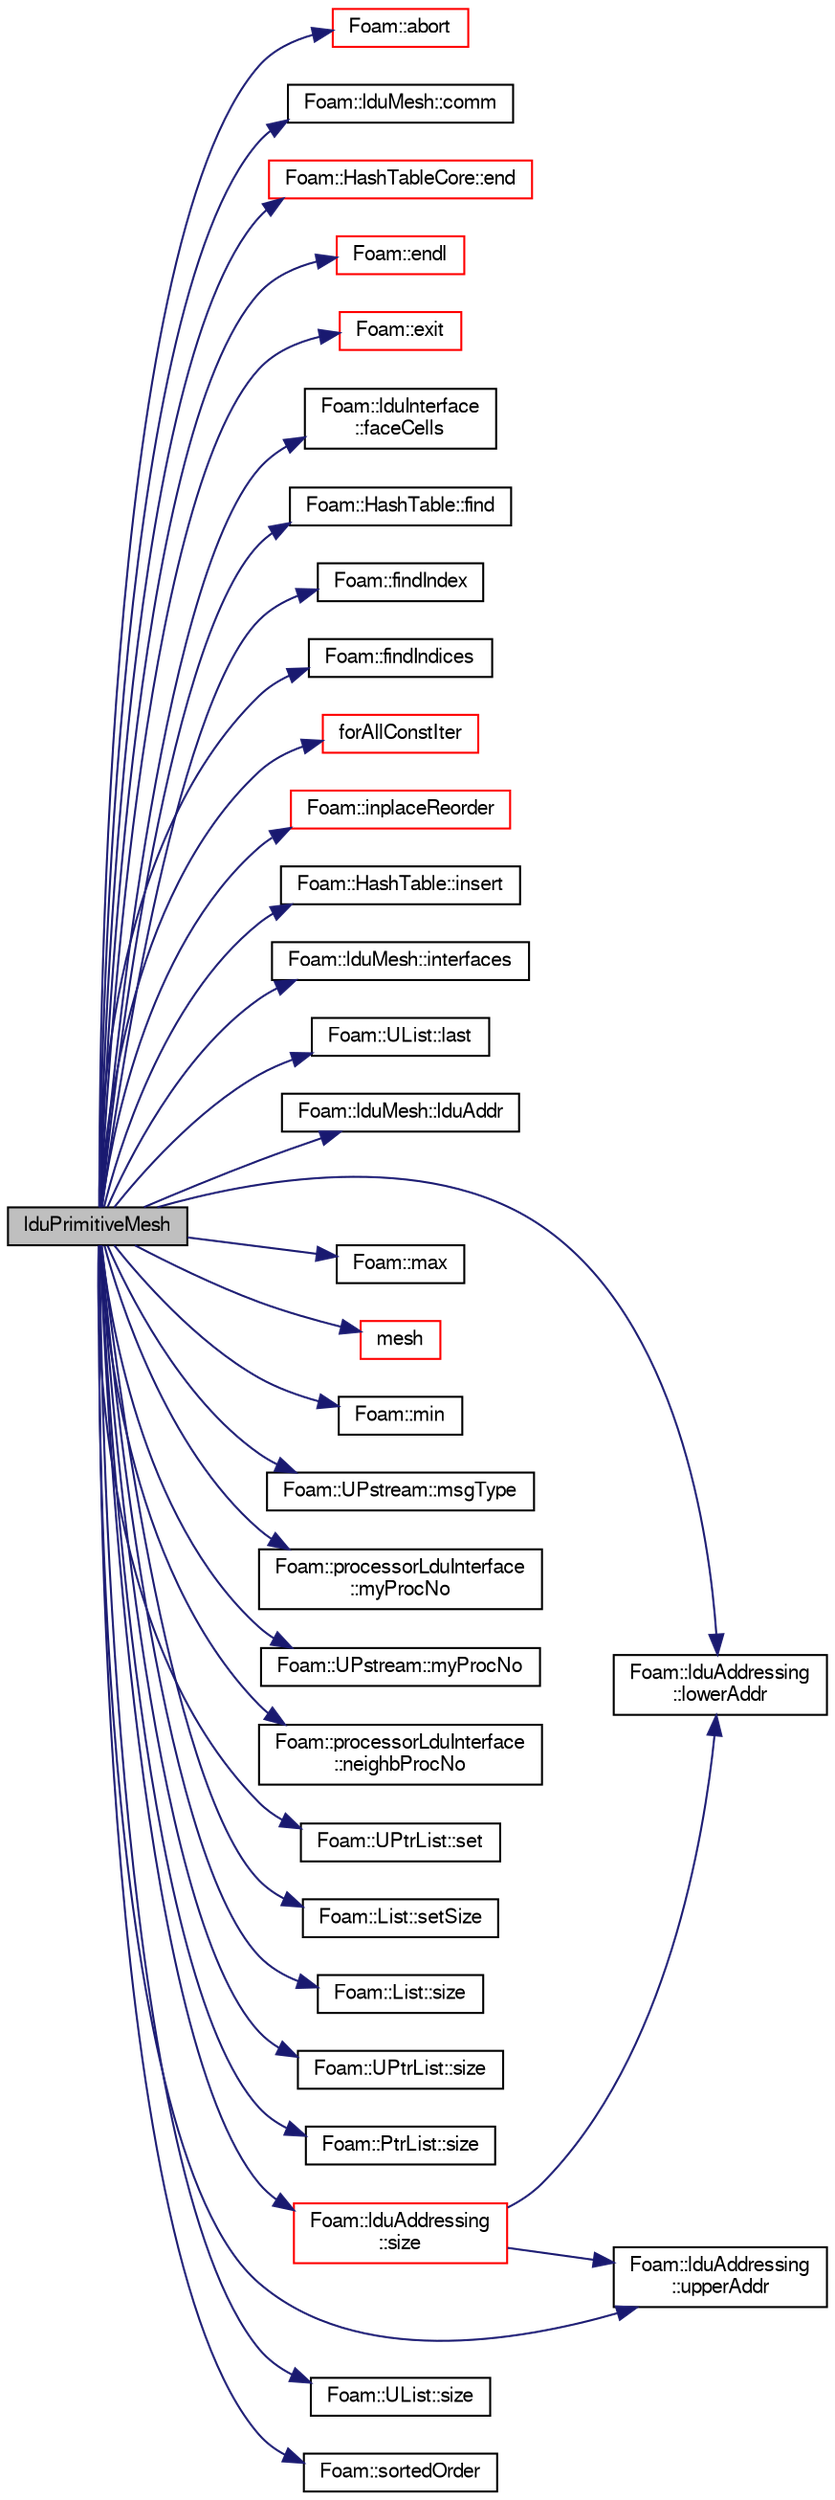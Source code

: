 digraph "lduPrimitiveMesh"
{
  bgcolor="transparent";
  edge [fontname="FreeSans",fontsize="10",labelfontname="FreeSans",labelfontsize="10"];
  node [fontname="FreeSans",fontsize="10",shape=record];
  rankdir="LR";
  Node6 [label="lduPrimitiveMesh",height=0.2,width=0.4,color="black", fillcolor="grey75", style="filled", fontcolor="black"];
  Node6 -> Node7 [color="midnightblue",fontsize="10",style="solid",fontname="FreeSans"];
  Node7 [label="Foam::abort",height=0.2,width=0.4,color="red",URL="$a21124.html#a447107a607d03e417307c203fa5fb44b"];
  Node6 -> Node50 [color="midnightblue",fontsize="10",style="solid",fontname="FreeSans"];
  Node50 [label="Foam::lduMesh::comm",height=0.2,width=0.4,color="black",URL="$a27126.html#a28ed0554ff28e2947c49b335f621d507",tooltip="Return communicator used for parallel communication. "];
  Node6 -> Node51 [color="midnightblue",fontsize="10",style="solid",fontname="FreeSans"];
  Node51 [label="Foam::HashTableCore::end",height=0.2,width=0.4,color="red",URL="$a25706.html#a540580a296c0ff351686ceb4f27b6fe6",tooltip="iteratorEnd set to beyond the end of any HashTable "];
  Node6 -> Node15 [color="midnightblue",fontsize="10",style="solid",fontname="FreeSans"];
  Node15 [label="Foam::endl",height=0.2,width=0.4,color="red",URL="$a21124.html#a2db8fe02a0d3909e9351bb4275b23ce4",tooltip="Add newline and flush stream. "];
  Node6 -> Node59 [color="midnightblue",fontsize="10",style="solid",fontname="FreeSans"];
  Node59 [label="Foam::exit",height=0.2,width=0.4,color="red",URL="$a21124.html#a06ca7250d8e89caf05243ec094843642"];
  Node6 -> Node63 [color="midnightblue",fontsize="10",style="solid",fontname="FreeSans"];
  Node63 [label="Foam::lduInterface\l::faceCells",height=0.2,width=0.4,color="black",URL="$a26858.html#a27635c5bc4a1193ce2e9e5656cbf3bed",tooltip="Return faceCell addressing. "];
  Node6 -> Node64 [color="midnightblue",fontsize="10",style="solid",fontname="FreeSans"];
  Node64 [label="Foam::HashTable::find",height=0.2,width=0.4,color="black",URL="$a25702.html#a76b2c74ebd9f33fa9f76261b027ffc11",tooltip="Find and return an iterator set at the hashedEntry. "];
  Node6 -> Node65 [color="midnightblue",fontsize="10",style="solid",fontname="FreeSans"];
  Node65 [label="Foam::findIndex",height=0.2,width=0.4,color="black",URL="$a21124.html#ac16695f83f370df159eed19f92d095fb",tooltip="Find first occurence of given element and return index,. "];
  Node6 -> Node66 [color="midnightblue",fontsize="10",style="solid",fontname="FreeSans"];
  Node66 [label="Foam::findIndices",height=0.2,width=0.4,color="black",URL="$a21124.html#a397299eb3cd05ecb81797e7109e2f0b9",tooltip="Find all occurences of given element. Linear search. "];
  Node6 -> Node67 [color="midnightblue",fontsize="10",style="solid",fontname="FreeSans"];
  Node67 [label="forAllConstIter",height=0.2,width=0.4,color="red",URL="$a38141.html#ae21e2836509b0fa7f7cedf6493b11b09"];
  Node6 -> Node317 [color="midnightblue",fontsize="10",style="solid",fontname="FreeSans"];
  Node317 [label="Foam::inplaceReorder",height=0.2,width=0.4,color="red",URL="$a21124.html#afacafc96b1d456a8ba5cfb6c77ff9eb7",tooltip="Inplace reorder the elements of a list. "];
  Node6 -> Node278 [color="midnightblue",fontsize="10",style="solid",fontname="FreeSans"];
  Node278 [label="Foam::HashTable::insert",height=0.2,width=0.4,color="black",URL="$a25702.html#a5eee1e0e199ad59b9cb3916cd42156e0",tooltip="Insert a new hashedEntry. "];
  Node6 -> Node321 [color="midnightblue",fontsize="10",style="solid",fontname="FreeSans"];
  Node321 [label="Foam::lduMesh::interfaces",height=0.2,width=0.4,color="black",URL="$a27126.html#abc0f20b01dc74c48d4f2da3c399f13b9",tooltip="Return a list of pointers for each patch. "];
  Node6 -> Node322 [color="midnightblue",fontsize="10",style="solid",fontname="FreeSans"];
  Node322 [label="Foam::UList::last",height=0.2,width=0.4,color="black",URL="$a25698.html#aef07c02ea1c27bdb5906043b399e0ff0",tooltip="Return the last element of the list. "];
  Node6 -> Node323 [color="midnightblue",fontsize="10",style="solid",fontname="FreeSans"];
  Node323 [label="Foam::lduMesh::lduAddr",height=0.2,width=0.4,color="black",URL="$a27126.html#af9d1b76b0bf69742df5ae6ea9ccdc729",tooltip="Return ldu addressing. "];
  Node6 -> Node88 [color="midnightblue",fontsize="10",style="solid",fontname="FreeSans"];
  Node88 [label="Foam::lduAddressing\l::lowerAddr",height=0.2,width=0.4,color="black",URL="$a26850.html#acd71c2321f86cb61103e8d46142d19b3",tooltip="Return lower addressing. "];
  Node6 -> Node142 [color="midnightblue",fontsize="10",style="solid",fontname="FreeSans"];
  Node142 [label="Foam::max",height=0.2,width=0.4,color="black",URL="$a21124.html#ac993e906cf2774ae77e666bc24e81733"];
  Node6 -> Node324 [color="midnightblue",fontsize="10",style="solid",fontname="FreeSans"];
  Node324 [label="mesh",height=0.2,width=0.4,color="red",URL="$a27134.html#a9c4639b7b258f78d7ce0096917642bbd",tooltip="Select either mesh0 (meshI is 0) or otherMeshes[meshI-1]. "];
  Node6 -> Node302 [color="midnightblue",fontsize="10",style="solid",fontname="FreeSans"];
  Node302 [label="Foam::min",height=0.2,width=0.4,color="black",URL="$a21124.html#a253e112ad2d56d96230ff39ea7f442dc"];
  Node6 -> Node235 [color="midnightblue",fontsize="10",style="solid",fontname="FreeSans"];
  Node235 [label="Foam::UPstream::msgType",height=0.2,width=0.4,color="black",URL="$a26270.html#ae5b8fe6652f6320aa6c7f5c44b6f01b7",tooltip="Message tag of standard messages. "];
  Node6 -> Node358 [color="midnightblue",fontsize="10",style="solid",fontname="FreeSans"];
  Node358 [label="Foam::processorLduInterface\l::myProcNo",height=0.2,width=0.4,color="black",URL="$a26862.html#a50c7f9dd7d661a78f9080a5987e2bde6",tooltip="Return processor number (rank in communicator) "];
  Node6 -> Node229 [color="midnightblue",fontsize="10",style="solid",fontname="FreeSans"];
  Node229 [label="Foam::UPstream::myProcNo",height=0.2,width=0.4,color="black",URL="$a26270.html#afc74d89573de32a3032c916f8cdd1733",tooltip="Number of this process (starting from masterNo() = 0) "];
  Node6 -> Node359 [color="midnightblue",fontsize="10",style="solid",fontname="FreeSans"];
  Node359 [label="Foam::processorLduInterface\l::neighbProcNo",height=0.2,width=0.4,color="black",URL="$a26862.html#a323ec1a7e57c11dafa80824b243a28b4",tooltip="Return neigbour processor number (rank in communicator) "];
  Node6 -> Node329 [color="midnightblue",fontsize="10",style="solid",fontname="FreeSans"];
  Node329 [label="Foam::UPtrList::set",height=0.2,width=0.4,color="black",URL="$a25990.html#a2d4fe99e7a41d6359b3c1946995622a0",tooltip="Is element set. "];
  Node6 -> Node79 [color="midnightblue",fontsize="10",style="solid",fontname="FreeSans"];
  Node79 [label="Foam::List::setSize",height=0.2,width=0.4,color="black",URL="$a25694.html#aedb985ffeaf1bdbfeccc2a8730405703",tooltip="Reset size of List. "];
  Node6 -> Node116 [color="midnightblue",fontsize="10",style="solid",fontname="FreeSans"];
  Node116 [label="Foam::List::size",height=0.2,width=0.4,color="black",URL="$a25694.html#a8a5f6fa29bd4b500caf186f60245b384",tooltip="Override size to be inconsistent with allocated storage. "];
  Node6 -> Node328 [color="midnightblue",fontsize="10",style="solid",fontname="FreeSans"];
  Node328 [label="Foam::UPtrList::size",height=0.2,width=0.4,color="black",URL="$a25990.html#a47b3bf30da1eb3ab8076b5fbe00e0494",tooltip="Return the number of elements in the UPtrList. "];
  Node6 -> Node360 [color="midnightblue",fontsize="10",style="solid",fontname="FreeSans"];
  Node360 [label="Foam::PtrList::size",height=0.2,width=0.4,color="black",URL="$a25914.html#a47b3bf30da1eb3ab8076b5fbe00e0494",tooltip="Return the number of elements in the PtrList. "];
  Node6 -> Node330 [color="midnightblue",fontsize="10",style="solid",fontname="FreeSans"];
  Node330 [label="Foam::lduAddressing\l::size",height=0.2,width=0.4,color="red",URL="$a26850.html#a9facbf0a118d395c89884e45a5ca4e4b",tooltip="Return number of equations. "];
  Node330 -> Node88 [color="midnightblue",fontsize="10",style="solid",fontname="FreeSans"];
  Node330 -> Node203 [color="midnightblue",fontsize="10",style="solid",fontname="FreeSans"];
  Node203 [label="Foam::lduAddressing\l::upperAddr",height=0.2,width=0.4,color="black",URL="$a26850.html#ac0baafb7743d958e9e27804c8c53f1b8",tooltip="Return upper addressing. "];
  Node6 -> Node361 [color="midnightblue",fontsize="10",style="solid",fontname="FreeSans"];
  Node361 [label="Foam::UList::size",height=0.2,width=0.4,color="black",URL="$a25698.html#a47b3bf30da1eb3ab8076b5fbe00e0494",tooltip="Return the number of elements in the UList. "];
  Node6 -> Node320 [color="midnightblue",fontsize="10",style="solid",fontname="FreeSans"];
  Node320 [label="Foam::sortedOrder",height=0.2,width=0.4,color="black",URL="$a21124.html#acf128ea037506c14446998bb7ca39264",tooltip="Generate the (stable) sort order for the list. "];
  Node6 -> Node203 [color="midnightblue",fontsize="10",style="solid",fontname="FreeSans"];
}
